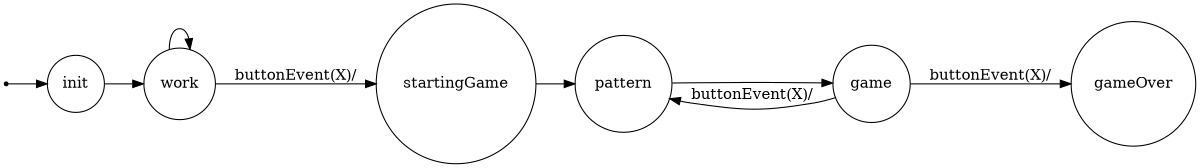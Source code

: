 /*
*
* A GraphViz DOT FSM description 
* Please use a GraphViz visualizer (like http://www.webgraphviz.com)
* 
* Generated by AM,NC,RM
*  
*/
 
digraph finite_state_machine {
  	rankdir=LR;
  	size="8,5"
  	node [shape = point]; iniziale;
  	node [shape = doublecircle]; 
  	node [shape = circle];
  	iniziale -> init [label = ""];
  	
  	
  	init -> work [ label = ""];
  	
  	work -> work [ label = ""];
  	work -> startingGame [ label = "buttonEvent(X)/"];
  	
  	startingGame -> pattern [ label = ""];
  	
  	pattern -> game [ label = ""];
  	
  	game -> gameOver [ label = "buttonEvent(X)/"];
  	game -> pattern [ label = "buttonEvent(X)/"];
}